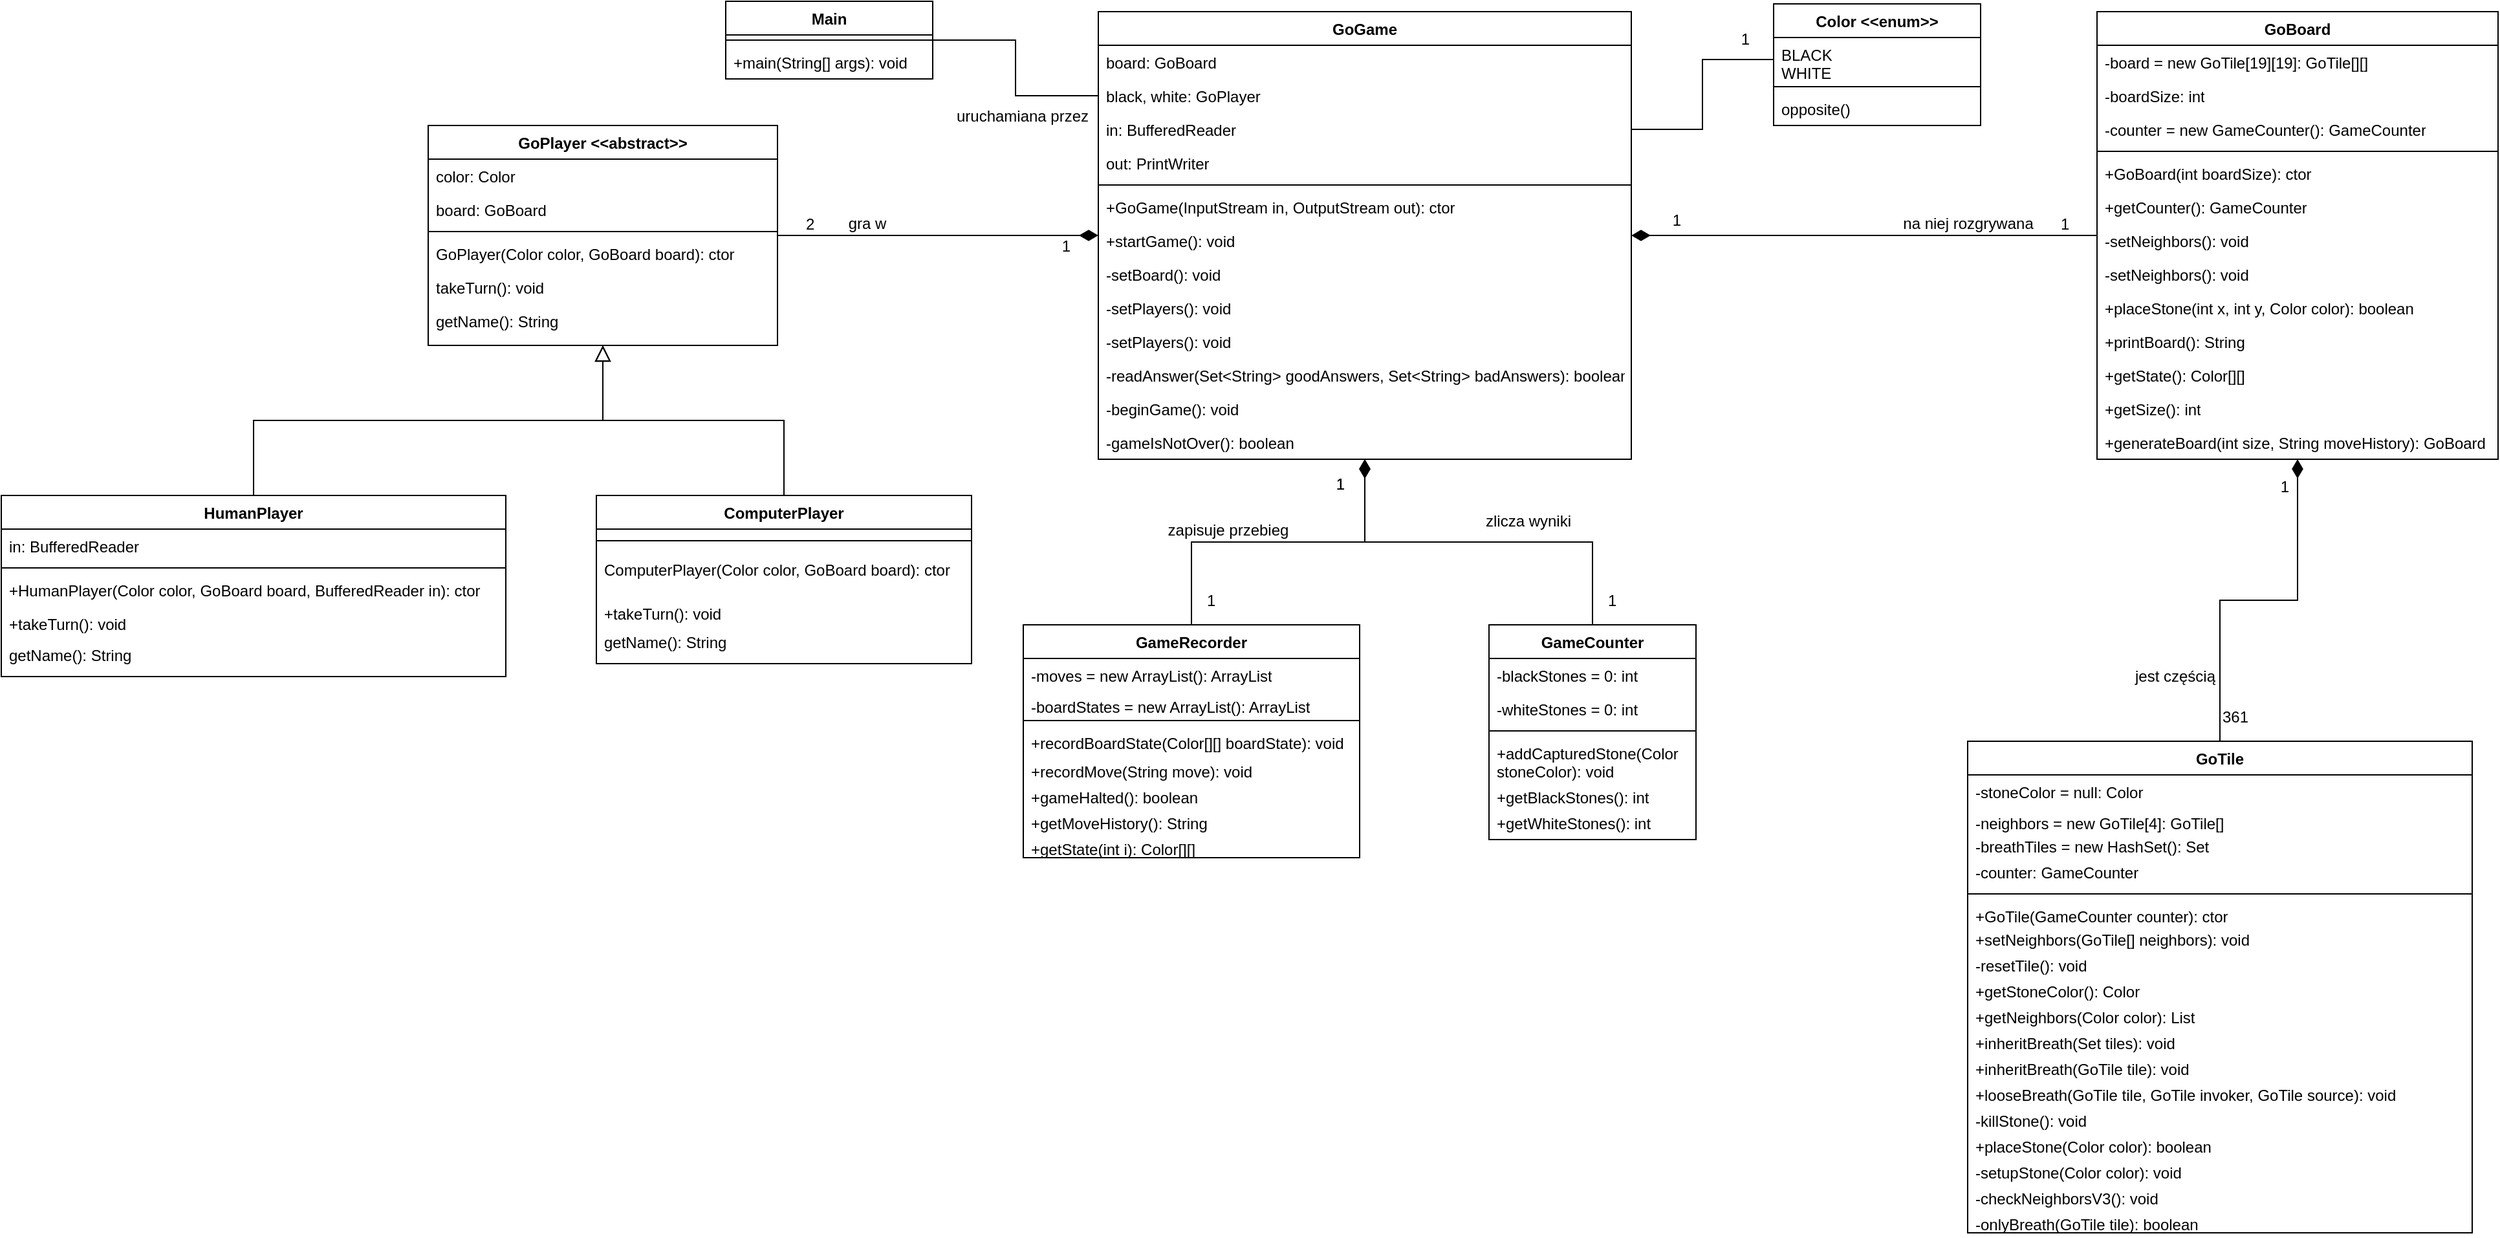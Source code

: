 <mxfile version="22.1.11" type="github">
  <diagram id="C5RBs43oDa-KdzZeNtuy" name="Page-1">
    <mxGraphModel dx="1633" dy="483" grid="1" gridSize="10" guides="1" tooltips="1" connect="1" arrows="1" fold="1" page="1" pageScale="1" pageWidth="827" pageHeight="1169" math="0" shadow="0">
      <root>
        <mxCell id="WIyWlLk6GJQsqaUBKTNV-0" />
        <mxCell id="WIyWlLk6GJQsqaUBKTNV-1" parent="WIyWlLk6GJQsqaUBKTNV-0" />
        <mxCell id="zkfFHV4jXpPFQw0GAbJ--0" value="GoPlayer &lt;&lt;abstract&gt;&gt;" style="swimlane;fontStyle=1;align=center;verticalAlign=top;childLayout=stackLayout;horizontal=1;startSize=26;horizontalStack=0;resizeParent=1;resizeLast=0;collapsible=1;marginBottom=0;rounded=0;shadow=0;strokeWidth=1;" parent="WIyWlLk6GJQsqaUBKTNV-1" vertex="1">
          <mxGeometry x="-450" y="124" width="270" height="170" as="geometry">
            <mxRectangle x="-450" y="50" width="160" height="26" as="alternateBounds" />
          </mxGeometry>
        </mxCell>
        <mxCell id="zkfFHV4jXpPFQw0GAbJ--1" value="color: Color" style="text;align=left;verticalAlign=top;spacingLeft=4;spacingRight=4;overflow=hidden;rotatable=0;points=[[0,0.5],[1,0.5]];portConstraint=eastwest;" parent="zkfFHV4jXpPFQw0GAbJ--0" vertex="1">
          <mxGeometry y="26" width="270" height="26" as="geometry" />
        </mxCell>
        <mxCell id="zkfFHV4jXpPFQw0GAbJ--2" value="board: GoBoard" style="text;align=left;verticalAlign=top;spacingLeft=4;spacingRight=4;overflow=hidden;rotatable=0;points=[[0,0.5],[1,0.5]];portConstraint=eastwest;rounded=0;shadow=0;html=0;" parent="zkfFHV4jXpPFQw0GAbJ--0" vertex="1">
          <mxGeometry y="52" width="270" height="26" as="geometry" />
        </mxCell>
        <mxCell id="zkfFHV4jXpPFQw0GAbJ--4" value="" style="line;html=1;strokeWidth=1;align=left;verticalAlign=middle;spacingTop=-1;spacingLeft=3;spacingRight=3;rotatable=0;labelPosition=right;points=[];portConstraint=eastwest;" parent="zkfFHV4jXpPFQw0GAbJ--0" vertex="1">
          <mxGeometry y="78" width="270" height="8" as="geometry" />
        </mxCell>
        <mxCell id="zkfFHV4jXpPFQw0GAbJ--5" value="GoPlayer(Color color, GoBoard board): ctor" style="text;align=left;verticalAlign=top;spacingLeft=4;spacingRight=4;overflow=hidden;rotatable=0;points=[[0,0.5],[1,0.5]];portConstraint=eastwest;" parent="zkfFHV4jXpPFQw0GAbJ--0" vertex="1">
          <mxGeometry y="86" width="270" height="26" as="geometry" />
        </mxCell>
        <mxCell id="SJmM4HoM-J3jAOJtsaaU-16" value="takeTurn(): void" style="text;align=left;verticalAlign=top;spacingLeft=4;spacingRight=4;overflow=hidden;rotatable=0;points=[[0,0.5],[1,0.5]];portConstraint=eastwest;" parent="zkfFHV4jXpPFQw0GAbJ--0" vertex="1">
          <mxGeometry y="112" width="270" height="26" as="geometry" />
        </mxCell>
        <mxCell id="SJmM4HoM-J3jAOJtsaaU-17" value="getName(): String" style="text;align=left;verticalAlign=top;spacingLeft=4;spacingRight=4;overflow=hidden;rotatable=0;points=[[0,0.5],[1,0.5]];portConstraint=eastwest;" parent="zkfFHV4jXpPFQw0GAbJ--0" vertex="1">
          <mxGeometry y="138" width="270" height="26" as="geometry" />
        </mxCell>
        <mxCell id="zkfFHV4jXpPFQw0GAbJ--6" value="HumanPlayer" style="swimlane;fontStyle=1;align=center;verticalAlign=top;childLayout=stackLayout;horizontal=1;startSize=26;horizontalStack=0;resizeParent=1;resizeLast=0;collapsible=1;marginBottom=0;rounded=0;shadow=0;strokeWidth=1;" parent="WIyWlLk6GJQsqaUBKTNV-1" vertex="1">
          <mxGeometry x="-780" y="410" width="390" height="140" as="geometry">
            <mxRectangle x="-540" y="356" width="160" height="26" as="alternateBounds" />
          </mxGeometry>
        </mxCell>
        <mxCell id="zkfFHV4jXpPFQw0GAbJ--7" value="in: BufferedReader" style="text;align=left;verticalAlign=top;spacingLeft=4;spacingRight=4;overflow=hidden;rotatable=0;points=[[0,0.5],[1,0.5]];portConstraint=eastwest;" parent="zkfFHV4jXpPFQw0GAbJ--6" vertex="1">
          <mxGeometry y="26" width="390" height="26" as="geometry" />
        </mxCell>
        <mxCell id="zkfFHV4jXpPFQw0GAbJ--9" value="" style="line;html=1;strokeWidth=1;align=left;verticalAlign=middle;spacingTop=-1;spacingLeft=3;spacingRight=3;rotatable=0;labelPosition=right;points=[];portConstraint=eastwest;" parent="zkfFHV4jXpPFQw0GAbJ--6" vertex="1">
          <mxGeometry y="52" width="390" height="8" as="geometry" />
        </mxCell>
        <mxCell id="zkfFHV4jXpPFQw0GAbJ--11" value="+HumanPlayer(Color color, GoBoard board, BufferedReader in): ctor" style="text;align=left;verticalAlign=top;spacingLeft=4;spacingRight=4;overflow=hidden;rotatable=0;points=[[0,0.5],[1,0.5]];portConstraint=eastwest;" parent="zkfFHV4jXpPFQw0GAbJ--6" vertex="1">
          <mxGeometry y="60" width="390" height="26" as="geometry" />
        </mxCell>
        <mxCell id="SJmM4HoM-J3jAOJtsaaU-28" value="+takeTurn(): void" style="text;align=left;verticalAlign=top;spacingLeft=4;spacingRight=4;overflow=hidden;rotatable=0;points=[[0,0.5],[1,0.5]];portConstraint=eastwest;" parent="zkfFHV4jXpPFQw0GAbJ--6" vertex="1">
          <mxGeometry y="86" width="390" height="24" as="geometry" />
        </mxCell>
        <mxCell id="SJmM4HoM-J3jAOJtsaaU-29" value="getName(): String" style="text;align=left;verticalAlign=top;spacingLeft=4;spacingRight=4;overflow=hidden;rotatable=0;points=[[0,0.5],[1,0.5]];portConstraint=eastwest;" parent="zkfFHV4jXpPFQw0GAbJ--6" vertex="1">
          <mxGeometry y="110" width="390" height="20" as="geometry" />
        </mxCell>
        <mxCell id="zkfFHV4jXpPFQw0GAbJ--12" value="" style="endArrow=block;endSize=10;endFill=0;shadow=0;strokeWidth=1;rounded=0;edgeStyle=elbowEdgeStyle;elbow=vertical;" parent="WIyWlLk6GJQsqaUBKTNV-1" source="zkfFHV4jXpPFQw0GAbJ--6" target="zkfFHV4jXpPFQw0GAbJ--0" edge="1">
          <mxGeometry width="160" relative="1" as="geometry">
            <mxPoint x="200" y="203" as="sourcePoint" />
            <mxPoint x="200" y="203" as="targetPoint" />
          </mxGeometry>
        </mxCell>
        <mxCell id="zkfFHV4jXpPFQw0GAbJ--13" value="ComputerPlayer" style="swimlane;fontStyle=1;align=center;verticalAlign=top;childLayout=stackLayout;horizontal=1;startSize=26;horizontalStack=0;resizeParent=1;resizeLast=0;collapsible=1;marginBottom=0;rounded=0;shadow=0;strokeWidth=1;" parent="WIyWlLk6GJQsqaUBKTNV-1" vertex="1">
          <mxGeometry x="-320" y="410" width="290" height="130" as="geometry">
            <mxRectangle x="-290" y="410" width="170" height="26" as="alternateBounds" />
          </mxGeometry>
        </mxCell>
        <mxCell id="zkfFHV4jXpPFQw0GAbJ--15" value="" style="line;html=1;strokeWidth=1;align=left;verticalAlign=middle;spacingTop=-1;spacingLeft=3;spacingRight=3;rotatable=0;labelPosition=right;points=[];portConstraint=eastwest;" parent="zkfFHV4jXpPFQw0GAbJ--13" vertex="1">
          <mxGeometry y="26" width="290" height="18" as="geometry" />
        </mxCell>
        <mxCell id="SJmM4HoM-J3jAOJtsaaU-23" value="ComputerPlayer(Color color, GoBoard board): ctor" style="text;align=left;verticalAlign=top;spacingLeft=4;spacingRight=4;overflow=hidden;rotatable=0;points=[[0,0.5],[1,0.5]];portConstraint=eastwest;" parent="zkfFHV4jXpPFQw0GAbJ--13" vertex="1">
          <mxGeometry y="44" width="290" height="34" as="geometry" />
        </mxCell>
        <mxCell id="SJmM4HoM-J3jAOJtsaaU-24" value="+takeTurn(): void" style="text;align=left;verticalAlign=top;spacingLeft=4;spacingRight=4;overflow=hidden;rotatable=0;points=[[0,0.5],[1,0.5]];portConstraint=eastwest;" parent="zkfFHV4jXpPFQw0GAbJ--13" vertex="1">
          <mxGeometry y="78" width="290" height="22" as="geometry" />
        </mxCell>
        <mxCell id="SJmM4HoM-J3jAOJtsaaU-25" value="getName(): String" style="text;align=left;verticalAlign=top;spacingLeft=4;spacingRight=4;overflow=hidden;rotatable=0;points=[[0,0.5],[1,0.5]];portConstraint=eastwest;" parent="zkfFHV4jXpPFQw0GAbJ--13" vertex="1">
          <mxGeometry y="100" width="290" height="20" as="geometry" />
        </mxCell>
        <mxCell id="zkfFHV4jXpPFQw0GAbJ--16" value="" style="endArrow=block;endSize=10;endFill=0;shadow=0;strokeWidth=1;rounded=0;edgeStyle=elbowEdgeStyle;elbow=vertical;" parent="WIyWlLk6GJQsqaUBKTNV-1" source="zkfFHV4jXpPFQw0GAbJ--13" target="zkfFHV4jXpPFQw0GAbJ--0" edge="1">
          <mxGeometry width="160" relative="1" as="geometry">
            <mxPoint x="210" y="373" as="sourcePoint" />
            <mxPoint x="310" y="271" as="targetPoint" />
          </mxGeometry>
        </mxCell>
        <mxCell id="zkfFHV4jXpPFQw0GAbJ--17" value="GoGame" style="swimlane;fontStyle=1;align=center;verticalAlign=top;childLayout=stackLayout;horizontal=1;startSize=26;horizontalStack=0;resizeParent=1;resizeLast=0;collapsible=1;marginBottom=0;rounded=0;shadow=0;strokeWidth=1;" parent="WIyWlLk6GJQsqaUBKTNV-1" vertex="1">
          <mxGeometry x="68" y="36" width="412" height="346" as="geometry">
            <mxRectangle y="50" width="160" height="26" as="alternateBounds" />
          </mxGeometry>
        </mxCell>
        <mxCell id="zkfFHV4jXpPFQw0GAbJ--18" value="board: GoBoard" style="text;align=left;verticalAlign=top;spacingLeft=4;spacingRight=4;overflow=hidden;rotatable=0;points=[[0,0.5],[1,0.5]];portConstraint=eastwest;" parent="zkfFHV4jXpPFQw0GAbJ--17" vertex="1">
          <mxGeometry y="26" width="412" height="26" as="geometry" />
        </mxCell>
        <mxCell id="zkfFHV4jXpPFQw0GAbJ--19" value="black, white: GoPlayer" style="text;align=left;verticalAlign=top;spacingLeft=4;spacingRight=4;overflow=hidden;rotatable=0;points=[[0,0.5],[1,0.5]];portConstraint=eastwest;rounded=0;shadow=0;html=0;" parent="zkfFHV4jXpPFQw0GAbJ--17" vertex="1">
          <mxGeometry y="52" width="412" height="26" as="geometry" />
        </mxCell>
        <mxCell id="zkfFHV4jXpPFQw0GAbJ--20" value="in: BufferedReader" style="text;align=left;verticalAlign=top;spacingLeft=4;spacingRight=4;overflow=hidden;rotatable=0;points=[[0,0.5],[1,0.5]];portConstraint=eastwest;rounded=0;shadow=0;html=0;" parent="zkfFHV4jXpPFQw0GAbJ--17" vertex="1">
          <mxGeometry y="78" width="412" height="26" as="geometry" />
        </mxCell>
        <mxCell id="zkfFHV4jXpPFQw0GAbJ--21" value="out: PrintWriter" style="text;align=left;verticalAlign=top;spacingLeft=4;spacingRight=4;overflow=hidden;rotatable=0;points=[[0,0.5],[1,0.5]];portConstraint=eastwest;rounded=0;shadow=0;html=0;" parent="zkfFHV4jXpPFQw0GAbJ--17" vertex="1">
          <mxGeometry y="104" width="412" height="26" as="geometry" />
        </mxCell>
        <mxCell id="zkfFHV4jXpPFQw0GAbJ--23" value="" style="line;html=1;strokeWidth=1;align=left;verticalAlign=middle;spacingTop=-1;spacingLeft=3;spacingRight=3;rotatable=0;labelPosition=right;points=[];portConstraint=eastwest;" parent="zkfFHV4jXpPFQw0GAbJ--17" vertex="1">
          <mxGeometry y="130" width="412" height="8" as="geometry" />
        </mxCell>
        <mxCell id="zkfFHV4jXpPFQw0GAbJ--24" value="+GoGame(InputStream in, OutputStream out): ctor" style="text;align=left;verticalAlign=top;spacingLeft=4;spacingRight=4;overflow=hidden;rotatable=0;points=[[0,0.5],[1,0.5]];portConstraint=eastwest;" parent="zkfFHV4jXpPFQw0GAbJ--17" vertex="1">
          <mxGeometry y="138" width="412" height="26" as="geometry" />
        </mxCell>
        <mxCell id="zkfFHV4jXpPFQw0GAbJ--25" value="+startGame(): void" style="text;align=left;verticalAlign=top;spacingLeft=4;spacingRight=4;overflow=hidden;rotatable=0;points=[[0,0.5],[1,0.5]];portConstraint=eastwest;" parent="zkfFHV4jXpPFQw0GAbJ--17" vertex="1">
          <mxGeometry y="164" width="412" height="26" as="geometry" />
        </mxCell>
        <mxCell id="SJmM4HoM-J3jAOJtsaaU-10" value="-setBoard(): void" style="text;align=left;verticalAlign=top;spacingLeft=4;spacingRight=4;overflow=hidden;rotatable=0;points=[[0,0.5],[1,0.5]];portConstraint=eastwest;" parent="zkfFHV4jXpPFQw0GAbJ--17" vertex="1">
          <mxGeometry y="190" width="412" height="26" as="geometry" />
        </mxCell>
        <mxCell id="SJmM4HoM-J3jAOJtsaaU-11" value="-setPlayers(): void" style="text;align=left;verticalAlign=top;spacingLeft=4;spacingRight=4;overflow=hidden;rotatable=0;points=[[0,0.5],[1,0.5]];portConstraint=eastwest;" parent="zkfFHV4jXpPFQw0GAbJ--17" vertex="1">
          <mxGeometry y="216" width="412" height="26" as="geometry" />
        </mxCell>
        <mxCell id="SJmM4HoM-J3jAOJtsaaU-12" value="-setPlayers(): void" style="text;align=left;verticalAlign=top;spacingLeft=4;spacingRight=4;overflow=hidden;rotatable=0;points=[[0,0.5],[1,0.5]];portConstraint=eastwest;" parent="zkfFHV4jXpPFQw0GAbJ--17" vertex="1">
          <mxGeometry y="242" width="412" height="26" as="geometry" />
        </mxCell>
        <mxCell id="SJmM4HoM-J3jAOJtsaaU-13" value="-readAnswer(Set&lt;String&gt; goodAnswers, Set&lt;String&gt; badAnswers): boolean" style="text;align=left;verticalAlign=top;spacingLeft=4;spacingRight=4;overflow=hidden;rotatable=0;points=[[0,0.5],[1,0.5]];portConstraint=eastwest;" parent="zkfFHV4jXpPFQw0GAbJ--17" vertex="1">
          <mxGeometry y="268" width="412" height="26" as="geometry" />
        </mxCell>
        <mxCell id="SJmM4HoM-J3jAOJtsaaU-14" value="-beginGame(): void" style="text;align=left;verticalAlign=top;spacingLeft=4;spacingRight=4;overflow=hidden;rotatable=0;points=[[0,0.5],[1,0.5]];portConstraint=eastwest;" parent="zkfFHV4jXpPFQw0GAbJ--17" vertex="1">
          <mxGeometry y="294" width="412" height="26" as="geometry" />
        </mxCell>
        <mxCell id="SJmM4HoM-J3jAOJtsaaU-15" value="-gameIsNotOver(): boolean" style="text;align=left;verticalAlign=top;spacingLeft=4;spacingRight=4;overflow=hidden;rotatable=0;points=[[0,0.5],[1,0.5]];portConstraint=eastwest;" parent="zkfFHV4jXpPFQw0GAbJ--17" vertex="1">
          <mxGeometry y="320" width="412" height="26" as="geometry" />
        </mxCell>
        <mxCell id="zkfFHV4jXpPFQw0GAbJ--26" value="" style="endArrow=diamondThin;html=1;endSize=12;startArrow=none;startSize=14;startFill=0;edgeStyle=orthogonalEdgeStyle;rounded=0;endFill=1;enumerate=0;editable=1;movable=1;resizable=1;rotatable=1;deletable=1;locked=0;connectable=1;" parent="WIyWlLk6GJQsqaUBKTNV-1" source="zkfFHV4jXpPFQw0GAbJ--0" target="zkfFHV4jXpPFQw0GAbJ--17" edge="1">
          <mxGeometry x="0.5" y="41" relative="1" as="geometry">
            <mxPoint x="-270" y="80" as="sourcePoint" />
            <mxPoint x="-20" y="40" as="targetPoint" />
            <mxPoint x="-40" y="32" as="offset" />
          </mxGeometry>
        </mxCell>
        <mxCell id="zkfFHV4jXpPFQw0GAbJ--27" value="2" style="resizable=0;align=left;verticalAlign=bottom;labelBackgroundColor=none;fontSize=12;" parent="zkfFHV4jXpPFQw0GAbJ--26" connectable="0" vertex="1">
          <mxGeometry x="-1" relative="1" as="geometry">
            <mxPoint x="20" as="offset" />
          </mxGeometry>
        </mxCell>
        <mxCell id="zkfFHV4jXpPFQw0GAbJ--28" value="1" style="resizable=0;align=right;verticalAlign=bottom;labelBackgroundColor=none;fontSize=12;" parent="zkfFHV4jXpPFQw0GAbJ--26" connectable="0" vertex="1">
          <mxGeometry x="1" relative="1" as="geometry">
            <mxPoint x="-20" y="17" as="offset" />
          </mxGeometry>
        </mxCell>
        <mxCell id="zkfFHV4jXpPFQw0GAbJ--29" value="gra w" style="text;html=1;resizable=0;points=[];;align=center;verticalAlign=middle;labelBackgroundColor=none;rounded=0;shadow=0;strokeWidth=1;fontSize=12;" parent="zkfFHV4jXpPFQw0GAbJ--26" vertex="1" connectable="0">
          <mxGeometry x="0.5" y="49" relative="1" as="geometry">
            <mxPoint x="-117" y="40" as="offset" />
          </mxGeometry>
        </mxCell>
        <mxCell id="SJmM4HoM-J3jAOJtsaaU-6" value="Main" style="swimlane;fontStyle=1;align=center;verticalAlign=top;childLayout=stackLayout;horizontal=1;startSize=26;horizontalStack=0;resizeParent=1;resizeParentMax=0;resizeLast=0;collapsible=1;marginBottom=0;whiteSpace=wrap;html=1;" parent="WIyWlLk6GJQsqaUBKTNV-1" vertex="1">
          <mxGeometry x="-220" y="28" width="160" height="60" as="geometry">
            <mxRectangle x="430" y="410" width="70" height="30" as="alternateBounds" />
          </mxGeometry>
        </mxCell>
        <mxCell id="SJmM4HoM-J3jAOJtsaaU-8" value="" style="line;strokeWidth=1;fillColor=none;align=left;verticalAlign=middle;spacingTop=-1;spacingLeft=3;spacingRight=3;rotatable=0;labelPosition=right;points=[];portConstraint=eastwest;strokeColor=inherit;" parent="SJmM4HoM-J3jAOJtsaaU-6" vertex="1">
          <mxGeometry y="26" width="160" height="8" as="geometry" />
        </mxCell>
        <mxCell id="SJmM4HoM-J3jAOJtsaaU-9" value="+main(String[] args): void" style="text;strokeColor=none;fillColor=none;align=left;verticalAlign=top;spacingLeft=4;spacingRight=4;overflow=hidden;rotatable=0;points=[[0,0.5],[1,0.5]];portConstraint=eastwest;whiteSpace=wrap;html=1;" parent="SJmM4HoM-J3jAOJtsaaU-6" vertex="1">
          <mxGeometry y="34" width="160" height="26" as="geometry" />
        </mxCell>
        <mxCell id="SJmM4HoM-J3jAOJtsaaU-33" value="GameCounter" style="swimlane;fontStyle=1;align=center;verticalAlign=top;childLayout=stackLayout;horizontal=1;startSize=26;horizontalStack=0;resizeParent=1;resizeParentMax=0;resizeLast=0;collapsible=1;marginBottom=0;whiteSpace=wrap;html=1;" parent="WIyWlLk6GJQsqaUBKTNV-1" vertex="1">
          <mxGeometry x="370" y="510" width="160" height="166" as="geometry">
            <mxRectangle x="130" y="480" width="120" height="30" as="alternateBounds" />
          </mxGeometry>
        </mxCell>
        <mxCell id="SJmM4HoM-J3jAOJtsaaU-34" value="-blackStones = 0: int" style="text;strokeColor=none;fillColor=none;align=left;verticalAlign=top;spacingLeft=4;spacingRight=4;overflow=hidden;rotatable=0;points=[[0,0.5],[1,0.5]];portConstraint=eastwest;whiteSpace=wrap;html=1;" parent="SJmM4HoM-J3jAOJtsaaU-33" vertex="1">
          <mxGeometry y="26" width="160" height="26" as="geometry" />
        </mxCell>
        <mxCell id="SJmM4HoM-J3jAOJtsaaU-38" value="-whiteStones = 0: int" style="text;strokeColor=none;fillColor=none;align=left;verticalAlign=top;spacingLeft=4;spacingRight=4;overflow=hidden;rotatable=0;points=[[0,0.5],[1,0.5]];portConstraint=eastwest;whiteSpace=wrap;html=1;" parent="SJmM4HoM-J3jAOJtsaaU-33" vertex="1">
          <mxGeometry y="52" width="160" height="26" as="geometry" />
        </mxCell>
        <mxCell id="SJmM4HoM-J3jAOJtsaaU-35" value="" style="line;strokeWidth=1;fillColor=none;align=left;verticalAlign=middle;spacingTop=-1;spacingLeft=3;spacingRight=3;rotatable=0;labelPosition=right;points=[];portConstraint=eastwest;strokeColor=inherit;" parent="SJmM4HoM-J3jAOJtsaaU-33" vertex="1">
          <mxGeometry y="78" width="160" height="8" as="geometry" />
        </mxCell>
        <mxCell id="SJmM4HoM-J3jAOJtsaaU-36" value="+addCapturedStone(Color stoneColor): void" style="text;strokeColor=none;fillColor=none;align=left;verticalAlign=top;spacingLeft=4;spacingRight=4;overflow=hidden;rotatable=0;points=[[0,0.5],[1,0.5]];portConstraint=eastwest;whiteSpace=wrap;html=1;" parent="SJmM4HoM-J3jAOJtsaaU-33" vertex="1">
          <mxGeometry y="86" width="160" height="34" as="geometry" />
        </mxCell>
        <mxCell id="SJmM4HoM-J3jAOJtsaaU-41" value="+getBlackStones(): int" style="text;strokeColor=none;fillColor=none;align=left;verticalAlign=top;spacingLeft=4;spacingRight=4;overflow=hidden;rotatable=0;points=[[0,0.5],[1,0.5]];portConstraint=eastwest;whiteSpace=wrap;html=1;" parent="SJmM4HoM-J3jAOJtsaaU-33" vertex="1">
          <mxGeometry y="120" width="160" height="20" as="geometry" />
        </mxCell>
        <mxCell id="SJmM4HoM-J3jAOJtsaaU-42" value="+getWhiteStones(): int" style="text;strokeColor=none;fillColor=none;align=left;verticalAlign=top;spacingLeft=4;spacingRight=4;overflow=hidden;rotatable=0;points=[[0,0.5],[1,0.5]];portConstraint=eastwest;whiteSpace=wrap;html=1;" parent="SJmM4HoM-J3jAOJtsaaU-33" vertex="1">
          <mxGeometry y="140" width="160" height="26" as="geometry" />
        </mxCell>
        <mxCell id="SJmM4HoM-J3jAOJtsaaU-43" value="GoTile" style="swimlane;fontStyle=1;align=center;verticalAlign=top;childLayout=stackLayout;horizontal=1;startSize=26;horizontalStack=0;resizeParent=1;resizeParentMax=0;resizeLast=0;collapsible=1;marginBottom=0;whiteSpace=wrap;html=1;" parent="WIyWlLk6GJQsqaUBKTNV-1" vertex="1">
          <mxGeometry x="740" y="600" width="390" height="380" as="geometry">
            <mxRectangle x="740" y="600" width="80" height="30" as="alternateBounds" />
          </mxGeometry>
        </mxCell>
        <mxCell id="SJmM4HoM-J3jAOJtsaaU-44" value="-stoneColor = null: Color" style="text;strokeColor=none;fillColor=none;align=left;verticalAlign=top;spacingLeft=4;spacingRight=4;overflow=hidden;rotatable=0;points=[[0,0.5],[1,0.5]];portConstraint=eastwest;whiteSpace=wrap;html=1;" parent="SJmM4HoM-J3jAOJtsaaU-43" vertex="1">
          <mxGeometry y="26" width="390" height="24" as="geometry" />
        </mxCell>
        <mxCell id="SJmM4HoM-J3jAOJtsaaU-48" value="-neighbors = new GoTile[4]: GoTile[]" style="text;strokeColor=none;fillColor=none;align=left;verticalAlign=top;spacingLeft=4;spacingRight=4;overflow=hidden;rotatable=0;points=[[0,0.5],[1,0.5]];portConstraint=eastwest;whiteSpace=wrap;html=1;" parent="SJmM4HoM-J3jAOJtsaaU-43" vertex="1">
          <mxGeometry y="50" width="390" height="18" as="geometry" />
        </mxCell>
        <mxCell id="SJmM4HoM-J3jAOJtsaaU-51" value="-breathTiles = new HashSet(): Set&lt;GoTile&gt;" style="text;strokeColor=none;fillColor=none;align=left;verticalAlign=top;spacingLeft=4;spacingRight=4;overflow=hidden;rotatable=0;points=[[0,0.5],[1,0.5]];portConstraint=eastwest;whiteSpace=wrap;html=1;" parent="SJmM4HoM-J3jAOJtsaaU-43" vertex="1">
          <mxGeometry y="68" width="390" height="20" as="geometry" />
        </mxCell>
        <mxCell id="SJmM4HoM-J3jAOJtsaaU-50" value="-counter: GameCounter" style="text;strokeColor=none;fillColor=none;align=left;verticalAlign=top;spacingLeft=4;spacingRight=4;overflow=hidden;rotatable=0;points=[[0,0.5],[1,0.5]];portConstraint=eastwest;whiteSpace=wrap;html=1;" parent="SJmM4HoM-J3jAOJtsaaU-43" vertex="1">
          <mxGeometry y="88" width="390" height="26" as="geometry" />
        </mxCell>
        <mxCell id="SJmM4HoM-J3jAOJtsaaU-45" value="" style="line;strokeWidth=1;fillColor=none;align=left;verticalAlign=middle;spacingTop=-1;spacingLeft=3;spacingRight=3;rotatable=0;labelPosition=right;points=[];portConstraint=eastwest;strokeColor=inherit;" parent="SJmM4HoM-J3jAOJtsaaU-43" vertex="1">
          <mxGeometry y="114" width="390" height="8" as="geometry" />
        </mxCell>
        <mxCell id="SJmM4HoM-J3jAOJtsaaU-46" value="+GoTile(GameCounter counter): ctor" style="text;strokeColor=none;fillColor=none;align=left;verticalAlign=top;spacingLeft=4;spacingRight=4;overflow=hidden;rotatable=0;points=[[0,0.5],[1,0.5]];portConstraint=eastwest;whiteSpace=wrap;html=1;" parent="SJmM4HoM-J3jAOJtsaaU-43" vertex="1">
          <mxGeometry y="122" width="390" height="18" as="geometry" />
        </mxCell>
        <mxCell id="SJmM4HoM-J3jAOJtsaaU-53" value="+setNeighbors(GoTile[] neighbors): void" style="text;strokeColor=none;fillColor=none;align=left;verticalAlign=top;spacingLeft=4;spacingRight=4;overflow=hidden;rotatable=0;points=[[0,0.5],[1,0.5]];portConstraint=eastwest;whiteSpace=wrap;html=1;" parent="SJmM4HoM-J3jAOJtsaaU-43" vertex="1">
          <mxGeometry y="140" width="390" height="20" as="geometry" />
        </mxCell>
        <mxCell id="SJmM4HoM-J3jAOJtsaaU-56" value="-resetTile(): void" style="text;strokeColor=none;fillColor=none;align=left;verticalAlign=top;spacingLeft=4;spacingRight=4;overflow=hidden;rotatable=0;points=[[0,0.5],[1,0.5]];portConstraint=eastwest;whiteSpace=wrap;html=1;" parent="SJmM4HoM-J3jAOJtsaaU-43" vertex="1">
          <mxGeometry y="160" width="390" height="20" as="geometry" />
        </mxCell>
        <mxCell id="SJmM4HoM-J3jAOJtsaaU-57" value="+getStoneColor(): Color" style="text;strokeColor=none;fillColor=none;align=left;verticalAlign=top;spacingLeft=4;spacingRight=4;overflow=hidden;rotatable=0;points=[[0,0.5],[1,0.5]];portConstraint=eastwest;whiteSpace=wrap;html=1;" parent="SJmM4HoM-J3jAOJtsaaU-43" vertex="1">
          <mxGeometry y="180" width="390" height="20" as="geometry" />
        </mxCell>
        <mxCell id="SJmM4HoM-J3jAOJtsaaU-58" value="+getNeighbors(Color color): List&lt;Integer&gt;" style="text;strokeColor=none;fillColor=none;align=left;verticalAlign=top;spacingLeft=4;spacingRight=4;overflow=hidden;rotatable=0;points=[[0,0.5],[1,0.5]];portConstraint=eastwest;whiteSpace=wrap;html=1;" parent="SJmM4HoM-J3jAOJtsaaU-43" vertex="1">
          <mxGeometry y="200" width="390" height="20" as="geometry" />
        </mxCell>
        <mxCell id="SJmM4HoM-J3jAOJtsaaU-59" value="+inheritBreath(Set&lt;GoTile&gt; tiles): void" style="text;strokeColor=none;fillColor=none;align=left;verticalAlign=top;spacingLeft=4;spacingRight=4;overflow=hidden;rotatable=0;points=[[0,0.5],[1,0.5]];portConstraint=eastwest;whiteSpace=wrap;html=1;" parent="SJmM4HoM-J3jAOJtsaaU-43" vertex="1">
          <mxGeometry y="220" width="390" height="20" as="geometry" />
        </mxCell>
        <mxCell id="SJmM4HoM-J3jAOJtsaaU-60" value="+inheritBreath(GoTile tile): void" style="text;strokeColor=none;fillColor=none;align=left;verticalAlign=top;spacingLeft=4;spacingRight=4;overflow=hidden;rotatable=0;points=[[0,0.5],[1,0.5]];portConstraint=eastwest;whiteSpace=wrap;html=1;" parent="SJmM4HoM-J3jAOJtsaaU-43" vertex="1">
          <mxGeometry y="240" width="390" height="20" as="geometry" />
        </mxCell>
        <mxCell id="SJmM4HoM-J3jAOJtsaaU-61" value="+looseBreath(GoTile tile, GoTile invoker, GoTile source): void" style="text;strokeColor=none;fillColor=none;align=left;verticalAlign=top;spacingLeft=4;spacingRight=4;overflow=hidden;rotatable=0;points=[[0,0.5],[1,0.5]];portConstraint=eastwest;whiteSpace=wrap;html=1;" parent="SJmM4HoM-J3jAOJtsaaU-43" vertex="1">
          <mxGeometry y="260" width="390" height="20" as="geometry" />
        </mxCell>
        <mxCell id="SJmM4HoM-J3jAOJtsaaU-62" value="-killStone(): void" style="text;strokeColor=none;fillColor=none;align=left;verticalAlign=top;spacingLeft=4;spacingRight=4;overflow=hidden;rotatable=0;points=[[0,0.5],[1,0.5]];portConstraint=eastwest;whiteSpace=wrap;html=1;" parent="SJmM4HoM-J3jAOJtsaaU-43" vertex="1">
          <mxGeometry y="280" width="390" height="20" as="geometry" />
        </mxCell>
        <mxCell id="SJmM4HoM-J3jAOJtsaaU-63" value="+placeStone(Color color): boolean" style="text;strokeColor=none;fillColor=none;align=left;verticalAlign=top;spacingLeft=4;spacingRight=4;overflow=hidden;rotatable=0;points=[[0,0.5],[1,0.5]];portConstraint=eastwest;whiteSpace=wrap;html=1;" parent="SJmM4HoM-J3jAOJtsaaU-43" vertex="1">
          <mxGeometry y="300" width="390" height="20" as="geometry" />
        </mxCell>
        <mxCell id="SJmM4HoM-J3jAOJtsaaU-64" value="-setupStone(Color color): void" style="text;strokeColor=none;fillColor=none;align=left;verticalAlign=top;spacingLeft=4;spacingRight=4;overflow=hidden;rotatable=0;points=[[0,0.5],[1,0.5]];portConstraint=eastwest;whiteSpace=wrap;html=1;" parent="SJmM4HoM-J3jAOJtsaaU-43" vertex="1">
          <mxGeometry y="320" width="390" height="20" as="geometry" />
        </mxCell>
        <mxCell id="SJmM4HoM-J3jAOJtsaaU-67" value="-checkNeighborsV3(): void" style="text;strokeColor=none;fillColor=none;align=left;verticalAlign=top;spacingLeft=4;spacingRight=4;overflow=hidden;rotatable=0;points=[[0,0.5],[1,0.5]];portConstraint=eastwest;whiteSpace=wrap;html=1;" parent="SJmM4HoM-J3jAOJtsaaU-43" vertex="1">
          <mxGeometry y="340" width="390" height="20" as="geometry" />
        </mxCell>
        <mxCell id="SJmM4HoM-J3jAOJtsaaU-68" value="-onlyBreath(GoTile tile): boolean" style="text;strokeColor=none;fillColor=none;align=left;verticalAlign=top;spacingLeft=4;spacingRight=4;overflow=hidden;rotatable=0;points=[[0,0.5],[1,0.5]];portConstraint=eastwest;whiteSpace=wrap;html=1;" parent="SJmM4HoM-J3jAOJtsaaU-43" vertex="1">
          <mxGeometry y="360" width="390" height="20" as="geometry" />
        </mxCell>
        <mxCell id="pAhVb8NX6JN8boydz0lk-0" value="Color &amp;lt;&amp;lt;enum&amp;gt;&amp;gt;" style="swimlane;fontStyle=1;align=center;verticalAlign=top;childLayout=stackLayout;horizontal=1;startSize=26;horizontalStack=0;resizeParent=1;resizeParentMax=0;resizeLast=0;collapsible=1;marginBottom=0;whiteSpace=wrap;html=1;" parent="WIyWlLk6GJQsqaUBKTNV-1" vertex="1">
          <mxGeometry x="590" y="30" width="160" height="94" as="geometry">
            <mxRectangle x="50" y="770" width="140" height="30" as="alternateBounds" />
          </mxGeometry>
        </mxCell>
        <mxCell id="pAhVb8NX6JN8boydz0lk-1" value="&lt;div&gt;BLACK&lt;/div&gt;&lt;div&gt;WHITE&lt;br&gt;&lt;/div&gt;" style="text;strokeColor=none;fillColor=none;align=left;verticalAlign=top;spacingLeft=4;spacingRight=4;overflow=hidden;rotatable=0;points=[[0,0.5],[1,0.5]];portConstraint=eastwest;whiteSpace=wrap;html=1;" parent="pAhVb8NX6JN8boydz0lk-0" vertex="1">
          <mxGeometry y="26" width="160" height="34" as="geometry" />
        </mxCell>
        <mxCell id="pAhVb8NX6JN8boydz0lk-2" value="" style="line;strokeWidth=1;fillColor=none;align=left;verticalAlign=middle;spacingTop=-1;spacingLeft=3;spacingRight=3;rotatable=0;labelPosition=right;points=[];portConstraint=eastwest;strokeColor=inherit;" parent="pAhVb8NX6JN8boydz0lk-0" vertex="1">
          <mxGeometry y="60" width="160" height="8" as="geometry" />
        </mxCell>
        <mxCell id="pAhVb8NX6JN8boydz0lk-3" value="opposite()" style="text;strokeColor=none;fillColor=none;align=left;verticalAlign=top;spacingLeft=4;spacingRight=4;overflow=hidden;rotatable=0;points=[[0,0.5],[1,0.5]];portConstraint=eastwest;whiteSpace=wrap;html=1;" parent="pAhVb8NX6JN8boydz0lk-0" vertex="1">
          <mxGeometry y="68" width="160" height="26" as="geometry" />
        </mxCell>
        <mxCell id="pAhVb8NX6JN8boydz0lk-4" value="GameRecorder" style="swimlane;fontStyle=1;align=center;verticalAlign=top;childLayout=stackLayout;horizontal=1;startSize=26;horizontalStack=0;resizeParent=1;resizeParentMax=0;resizeLast=0;collapsible=1;marginBottom=0;whiteSpace=wrap;html=1;" parent="WIyWlLk6GJQsqaUBKTNV-1" vertex="1">
          <mxGeometry x="10" y="510" width="260" height="180" as="geometry">
            <mxRectangle x="380" y="340" width="130" height="30" as="alternateBounds" />
          </mxGeometry>
        </mxCell>
        <mxCell id="pAhVb8NX6JN8boydz0lk-5" value="-moves = new ArrayList(): ArrayList&lt;String&gt;" style="text;strokeColor=none;fillColor=none;align=left;verticalAlign=top;spacingLeft=4;spacingRight=4;overflow=hidden;rotatable=0;points=[[0,0.5],[1,0.5]];portConstraint=eastwest;whiteSpace=wrap;html=1;" parent="pAhVb8NX6JN8boydz0lk-4" vertex="1">
          <mxGeometry y="26" width="260" height="24" as="geometry" />
        </mxCell>
        <mxCell id="pAhVb8NX6JN8boydz0lk-9" value="-boardStates = new ArrayList(): ArrayList&lt;Color[][]&gt;" style="text;strokeColor=none;fillColor=none;align=left;verticalAlign=top;spacingLeft=4;spacingRight=4;overflow=hidden;rotatable=0;points=[[0,0.5],[1,0.5]];portConstraint=eastwest;whiteSpace=wrap;html=1;" parent="pAhVb8NX6JN8boydz0lk-4" vertex="1">
          <mxGeometry y="50" width="260" height="20" as="geometry" />
        </mxCell>
        <mxCell id="pAhVb8NX6JN8boydz0lk-6" value="" style="line;strokeWidth=1;fillColor=none;align=left;verticalAlign=middle;spacingTop=-1;spacingLeft=3;spacingRight=3;rotatable=0;labelPosition=right;points=[];portConstraint=eastwest;strokeColor=inherit;" parent="pAhVb8NX6JN8boydz0lk-4" vertex="1">
          <mxGeometry y="70" width="260" height="8" as="geometry" />
        </mxCell>
        <mxCell id="pAhVb8NX6JN8boydz0lk-7" value="+recordBoardState(Color[][] boardState): void" style="text;strokeColor=none;fillColor=none;align=left;verticalAlign=top;spacingLeft=4;spacingRight=4;overflow=hidden;rotatable=0;points=[[0,0.5],[1,0.5]];portConstraint=eastwest;whiteSpace=wrap;html=1;" parent="pAhVb8NX6JN8boydz0lk-4" vertex="1">
          <mxGeometry y="78" width="260" height="22" as="geometry" />
        </mxCell>
        <mxCell id="pAhVb8NX6JN8boydz0lk-10" value="+recordMove(String move): void" style="text;strokeColor=none;fillColor=none;align=left;verticalAlign=top;spacingLeft=4;spacingRight=4;overflow=hidden;rotatable=0;points=[[0,0.5],[1,0.5]];portConstraint=eastwest;whiteSpace=wrap;html=1;" parent="pAhVb8NX6JN8boydz0lk-4" vertex="1">
          <mxGeometry y="100" width="260" height="20" as="geometry" />
        </mxCell>
        <mxCell id="pAhVb8NX6JN8boydz0lk-11" value="+gameHalted(): boolean" style="text;strokeColor=none;fillColor=none;align=left;verticalAlign=top;spacingLeft=4;spacingRight=4;overflow=hidden;rotatable=0;points=[[0,0.5],[1,0.5]];portConstraint=eastwest;whiteSpace=wrap;html=1;" parent="pAhVb8NX6JN8boydz0lk-4" vertex="1">
          <mxGeometry y="120" width="260" height="20" as="geometry" />
        </mxCell>
        <mxCell id="pAhVb8NX6JN8boydz0lk-12" value="+getMoveHistory(): String" style="text;strokeColor=none;fillColor=none;align=left;verticalAlign=top;spacingLeft=4;spacingRight=4;overflow=hidden;rotatable=0;points=[[0,0.5],[1,0.5]];portConstraint=eastwest;whiteSpace=wrap;html=1;" parent="pAhVb8NX6JN8boydz0lk-4" vertex="1">
          <mxGeometry y="140" width="260" height="20" as="geometry" />
        </mxCell>
        <mxCell id="pAhVb8NX6JN8boydz0lk-13" value="+getState(int i): Color[][]" style="text;strokeColor=none;fillColor=none;align=left;verticalAlign=top;spacingLeft=4;spacingRight=4;overflow=hidden;rotatable=0;points=[[0,0.5],[1,0.5]];portConstraint=eastwest;whiteSpace=wrap;html=1;" parent="pAhVb8NX6JN8boydz0lk-4" vertex="1">
          <mxGeometry y="160" width="260" height="20" as="geometry" />
        </mxCell>
        <mxCell id="pAhVb8NX6JN8boydz0lk-14" value="GoBoard" style="swimlane;fontStyle=1;align=center;verticalAlign=top;childLayout=stackLayout;horizontal=1;startSize=26;horizontalStack=0;resizeParent=1;resizeParentMax=0;resizeLast=0;collapsible=1;marginBottom=0;whiteSpace=wrap;html=1;" parent="WIyWlLk6GJQsqaUBKTNV-1" vertex="1">
          <mxGeometry x="840" y="36" width="310" height="346" as="geometry">
            <mxRectangle x="470" y="70" width="90" height="30" as="alternateBounds" />
          </mxGeometry>
        </mxCell>
        <mxCell id="pAhVb8NX6JN8boydz0lk-15" value="-board = new GoTile[19][19]: GoTile[][]" style="text;strokeColor=none;fillColor=none;align=left;verticalAlign=top;spacingLeft=4;spacingRight=4;overflow=hidden;rotatable=0;points=[[0,0.5],[1,0.5]];portConstraint=eastwest;whiteSpace=wrap;html=1;" parent="pAhVb8NX6JN8boydz0lk-14" vertex="1">
          <mxGeometry y="26" width="310" height="26" as="geometry" />
        </mxCell>
        <mxCell id="pAhVb8NX6JN8boydz0lk-20" value="-boardSize: int" style="text;strokeColor=none;fillColor=none;align=left;verticalAlign=top;spacingLeft=4;spacingRight=4;overflow=hidden;rotatable=0;points=[[0,0.5],[1,0.5]];portConstraint=eastwest;whiteSpace=wrap;html=1;" parent="pAhVb8NX6JN8boydz0lk-14" vertex="1">
          <mxGeometry y="52" width="310" height="26" as="geometry" />
        </mxCell>
        <mxCell id="pAhVb8NX6JN8boydz0lk-21" value="-counter = new GameCounter(): GameCounter" style="text;strokeColor=none;fillColor=none;align=left;verticalAlign=top;spacingLeft=4;spacingRight=4;overflow=hidden;rotatable=0;points=[[0,0.5],[1,0.5]];portConstraint=eastwest;whiteSpace=wrap;html=1;" parent="pAhVb8NX6JN8boydz0lk-14" vertex="1">
          <mxGeometry y="78" width="310" height="26" as="geometry" />
        </mxCell>
        <mxCell id="pAhVb8NX6JN8boydz0lk-16" value="" style="line;strokeWidth=1;fillColor=none;align=left;verticalAlign=middle;spacingTop=-1;spacingLeft=3;spacingRight=3;rotatable=0;labelPosition=right;points=[];portConstraint=eastwest;strokeColor=inherit;" parent="pAhVb8NX6JN8boydz0lk-14" vertex="1">
          <mxGeometry y="104" width="310" height="8" as="geometry" />
        </mxCell>
        <mxCell id="pAhVb8NX6JN8boydz0lk-17" value="+GoBoard(int boardSize): ctor" style="text;strokeColor=none;fillColor=none;align=left;verticalAlign=top;spacingLeft=4;spacingRight=4;overflow=hidden;rotatable=0;points=[[0,0.5],[1,0.5]];portConstraint=eastwest;whiteSpace=wrap;html=1;" parent="pAhVb8NX6JN8boydz0lk-14" vertex="1">
          <mxGeometry y="112" width="310" height="26" as="geometry" />
        </mxCell>
        <mxCell id="pAhVb8NX6JN8boydz0lk-23" value="+getCounter(): GameCounter" style="text;strokeColor=none;fillColor=none;align=left;verticalAlign=top;spacingLeft=4;spacingRight=4;overflow=hidden;rotatable=0;points=[[0,0.5],[1,0.5]];portConstraint=eastwest;whiteSpace=wrap;html=1;" parent="pAhVb8NX6JN8boydz0lk-14" vertex="1">
          <mxGeometry y="138" width="310" height="26" as="geometry" />
        </mxCell>
        <mxCell id="pAhVb8NX6JN8boydz0lk-24" value="-setNeighbors(): void" style="text;strokeColor=none;fillColor=none;align=left;verticalAlign=top;spacingLeft=4;spacingRight=4;overflow=hidden;rotatable=0;points=[[0,0.5],[1,0.5]];portConstraint=eastwest;whiteSpace=wrap;html=1;" parent="pAhVb8NX6JN8boydz0lk-14" vertex="1">
          <mxGeometry y="164" width="310" height="26" as="geometry" />
        </mxCell>
        <mxCell id="pAhVb8NX6JN8boydz0lk-25" value="-setNeighbors(): void" style="text;strokeColor=none;fillColor=none;align=left;verticalAlign=top;spacingLeft=4;spacingRight=4;overflow=hidden;rotatable=0;points=[[0,0.5],[1,0.5]];portConstraint=eastwest;whiteSpace=wrap;html=1;" parent="pAhVb8NX6JN8boydz0lk-14" vertex="1">
          <mxGeometry y="190" width="310" height="26" as="geometry" />
        </mxCell>
        <mxCell id="pAhVb8NX6JN8boydz0lk-26" value="+placeStone(int x, int y, Color color): boolean" style="text;strokeColor=none;fillColor=none;align=left;verticalAlign=top;spacingLeft=4;spacingRight=4;overflow=hidden;rotatable=0;points=[[0,0.5],[1,0.5]];portConstraint=eastwest;whiteSpace=wrap;html=1;" parent="pAhVb8NX6JN8boydz0lk-14" vertex="1">
          <mxGeometry y="216" width="310" height="26" as="geometry" />
        </mxCell>
        <mxCell id="pAhVb8NX6JN8boydz0lk-27" value="+printBoard(): String" style="text;strokeColor=none;fillColor=none;align=left;verticalAlign=top;spacingLeft=4;spacingRight=4;overflow=hidden;rotatable=0;points=[[0,0.5],[1,0.5]];portConstraint=eastwest;whiteSpace=wrap;html=1;" parent="pAhVb8NX6JN8boydz0lk-14" vertex="1">
          <mxGeometry y="242" width="310" height="26" as="geometry" />
        </mxCell>
        <mxCell id="pAhVb8NX6JN8boydz0lk-28" value="+getState(): Color[][]" style="text;strokeColor=none;fillColor=none;align=left;verticalAlign=top;spacingLeft=4;spacingRight=4;overflow=hidden;rotatable=0;points=[[0,0.5],[1,0.5]];portConstraint=eastwest;whiteSpace=wrap;html=1;" parent="pAhVb8NX6JN8boydz0lk-14" vertex="1">
          <mxGeometry y="268" width="310" height="26" as="geometry" />
        </mxCell>
        <mxCell id="pAhVb8NX6JN8boydz0lk-29" value="+getSize(): int" style="text;strokeColor=none;fillColor=none;align=left;verticalAlign=top;spacingLeft=4;spacingRight=4;overflow=hidden;rotatable=0;points=[[0,0.5],[1,0.5]];portConstraint=eastwest;whiteSpace=wrap;html=1;" parent="pAhVb8NX6JN8boydz0lk-14" vertex="1">
          <mxGeometry y="294" width="310" height="26" as="geometry" />
        </mxCell>
        <mxCell id="pAhVb8NX6JN8boydz0lk-30" value="+generateBoard(int size, String moveHistory): GoBoard" style="text;strokeColor=none;fillColor=none;align=left;verticalAlign=top;spacingLeft=4;spacingRight=4;overflow=hidden;rotatable=0;points=[[0,0.5],[1,0.5]];portConstraint=eastwest;whiteSpace=wrap;html=1;" parent="pAhVb8NX6JN8boydz0lk-14" vertex="1">
          <mxGeometry y="320" width="310" height="26" as="geometry" />
        </mxCell>
        <mxCell id="pAhVb8NX6JN8boydz0lk-53" value="" style="endArrow=diamondThin;html=1;endSize=12;startArrow=none;startSize=14;startFill=0;edgeStyle=orthogonalEdgeStyle;rounded=0;endFill=1;enumerate=0;editable=1;movable=1;resizable=1;rotatable=1;deletable=1;locked=0;connectable=1;" parent="WIyWlLk6GJQsqaUBKTNV-1" source="pAhVb8NX6JN8boydz0lk-14" target="zkfFHV4jXpPFQw0GAbJ--17" edge="1">
          <mxGeometry x="0.5" y="41" relative="1" as="geometry">
            <mxPoint x="30" y="160" as="sourcePoint" />
            <mxPoint x="320" y="160" as="targetPoint" />
            <mxPoint x="-40" y="32" as="offset" />
          </mxGeometry>
        </mxCell>
        <mxCell id="pAhVb8NX6JN8boydz0lk-54" value="1" style="resizable=0;align=left;verticalAlign=bottom;labelBackgroundColor=none;fontSize=12;" parent="pAhVb8NX6JN8boydz0lk-53" connectable="0" vertex="1">
          <mxGeometry x="-1" relative="1" as="geometry">
            <mxPoint x="-30" as="offset" />
          </mxGeometry>
        </mxCell>
        <mxCell id="pAhVb8NX6JN8boydz0lk-55" value="1" style="resizable=0;align=right;verticalAlign=bottom;labelBackgroundColor=none;fontSize=12;" parent="pAhVb8NX6JN8boydz0lk-53" connectable="0" vertex="1">
          <mxGeometry x="1" relative="1" as="geometry">
            <mxPoint x="40" y="-3" as="offset" />
          </mxGeometry>
        </mxCell>
        <mxCell id="pAhVb8NX6JN8boydz0lk-56" value="na niej rozgrywana" style="text;html=1;resizable=0;points=[];;align=center;verticalAlign=middle;labelBackgroundColor=none;rounded=0;shadow=0;strokeWidth=1;fontSize=12;" parent="pAhVb8NX6JN8boydz0lk-53" vertex="1" connectable="0">
          <mxGeometry x="0.5" y="49" relative="1" as="geometry">
            <mxPoint x="170" y="-58" as="offset" />
          </mxGeometry>
        </mxCell>
        <mxCell id="pAhVb8NX6JN8boydz0lk-57" value="" style="endArrow=diamondThin;html=1;endSize=12;startArrow=none;startSize=14;startFill=0;edgeStyle=orthogonalEdgeStyle;rounded=0;endFill=1;enumerate=0;editable=1;movable=1;resizable=1;rotatable=1;deletable=1;locked=0;connectable=1;" parent="WIyWlLk6GJQsqaUBKTNV-1" source="SJmM4HoM-J3jAOJtsaaU-43" target="pAhVb8NX6JN8boydz0lk-14" edge="1">
          <mxGeometry x="0.5" y="41" relative="1" as="geometry">
            <mxPoint x="150" y="190" as="sourcePoint" />
            <mxPoint x="440" y="190" as="targetPoint" />
            <mxPoint x="-40" y="32" as="offset" />
          </mxGeometry>
        </mxCell>
        <mxCell id="pAhVb8NX6JN8boydz0lk-58" value="361" style="resizable=0;align=left;verticalAlign=bottom;labelBackgroundColor=none;fontSize=12;" parent="pAhVb8NX6JN8boydz0lk-57" connectable="0" vertex="1">
          <mxGeometry x="-1" relative="1" as="geometry">
            <mxPoint y="-10" as="offset" />
          </mxGeometry>
        </mxCell>
        <mxCell id="pAhVb8NX6JN8boydz0lk-59" value="1" style="resizable=0;align=right;verticalAlign=bottom;labelBackgroundColor=none;fontSize=12;" parent="pAhVb8NX6JN8boydz0lk-57" connectable="0" vertex="1">
          <mxGeometry x="1" relative="1" as="geometry">
            <mxPoint x="-5" y="30" as="offset" />
          </mxGeometry>
        </mxCell>
        <mxCell id="pAhVb8NX6JN8boydz0lk-60" value="jest częścią" style="text;html=1;resizable=0;points=[];;align=center;verticalAlign=middle;labelBackgroundColor=none;rounded=0;shadow=0;strokeWidth=1;fontSize=12;" parent="pAhVb8NX6JN8boydz0lk-57" vertex="1" connectable="0">
          <mxGeometry x="0.5" y="49" relative="1" as="geometry">
            <mxPoint x="-46" y="98" as="offset" />
          </mxGeometry>
        </mxCell>
        <mxCell id="pAhVb8NX6JN8boydz0lk-63" value="" style="endArrow=diamondThin;html=1;endSize=12;startArrow=none;startSize=14;startFill=0;edgeStyle=orthogonalEdgeStyle;rounded=0;endFill=1;enumerate=0;editable=1;movable=1;resizable=1;rotatable=1;deletable=1;locked=0;connectable=1;" parent="WIyWlLk6GJQsqaUBKTNV-1" source="pAhVb8NX6JN8boydz0lk-4" target="zkfFHV4jXpPFQw0GAbJ--17" edge="1">
          <mxGeometry x="0.5" y="41" relative="1" as="geometry">
            <mxPoint x="80" y="500" as="sourcePoint" />
            <mxPoint x="328" y="500" as="targetPoint" />
            <mxPoint x="-40" y="32" as="offset" />
          </mxGeometry>
        </mxCell>
        <mxCell id="pAhVb8NX6JN8boydz0lk-64" value="1" style="resizable=0;align=left;verticalAlign=bottom;labelBackgroundColor=none;fontSize=12;" parent="pAhVb8NX6JN8boydz0lk-63" connectable="0" vertex="1">
          <mxGeometry x="-1" relative="1" as="geometry">
            <mxPoint x="10" y="-10" as="offset" />
          </mxGeometry>
        </mxCell>
        <mxCell id="pAhVb8NX6JN8boydz0lk-65" value="1" style="resizable=0;align=right;verticalAlign=bottom;labelBackgroundColor=none;fontSize=12;" parent="pAhVb8NX6JN8boydz0lk-63" connectable="0" vertex="1">
          <mxGeometry x="1" relative="1" as="geometry">
            <mxPoint x="-14" y="28" as="offset" />
          </mxGeometry>
        </mxCell>
        <mxCell id="pAhVb8NX6JN8boydz0lk-66" value="zapisuje przebieg" style="text;html=1;resizable=0;points=[];;align=center;verticalAlign=middle;labelBackgroundColor=none;rounded=0;shadow=0;strokeWidth=1;fontSize=12;" parent="pAhVb8NX6JN8boydz0lk-63" vertex="1" connectable="0">
          <mxGeometry x="0.5" y="49" relative="1" as="geometry">
            <mxPoint x="-105" y="40" as="offset" />
          </mxGeometry>
        </mxCell>
        <mxCell id="pAhVb8NX6JN8boydz0lk-67" value="" style="endArrow=diamondThin;html=1;endSize=12;startArrow=none;startSize=14;startFill=0;edgeStyle=orthogonalEdgeStyle;rounded=0;endFill=1;enumerate=0;editable=1;movable=1;resizable=1;rotatable=1;deletable=1;locked=0;connectable=1;" parent="WIyWlLk6GJQsqaUBKTNV-1" source="SJmM4HoM-J3jAOJtsaaU-33" target="zkfFHV4jXpPFQw0GAbJ--17" edge="1">
          <mxGeometry x="0.5" y="41" relative="1" as="geometry">
            <mxPoint x="280" y="510" as="sourcePoint" />
            <mxPoint x="400" y="420" as="targetPoint" />
            <mxPoint x="-40" y="32" as="offset" />
          </mxGeometry>
        </mxCell>
        <mxCell id="pAhVb8NX6JN8boydz0lk-68" value="1" style="resizable=0;align=left;verticalAlign=bottom;labelBackgroundColor=none;fontSize=12;" parent="pAhVb8NX6JN8boydz0lk-67" connectable="0" vertex="1">
          <mxGeometry x="-1" relative="1" as="geometry">
            <mxPoint x="10" y="-10" as="offset" />
          </mxGeometry>
        </mxCell>
        <mxCell id="pAhVb8NX6JN8boydz0lk-69" value="1" style="resizable=0;align=right;verticalAlign=bottom;labelBackgroundColor=none;fontSize=12;" parent="pAhVb8NX6JN8boydz0lk-67" connectable="0" vertex="1">
          <mxGeometry x="1" relative="1" as="geometry">
            <mxPoint x="-14" y="28" as="offset" />
          </mxGeometry>
        </mxCell>
        <mxCell id="pAhVb8NX6JN8boydz0lk-70" value="zlicza wyniki" style="text;html=1;resizable=0;points=[];;align=center;verticalAlign=middle;labelBackgroundColor=none;rounded=0;shadow=0;strokeWidth=1;fontSize=12;" parent="pAhVb8NX6JN8boydz0lk-67" vertex="1" connectable="0">
          <mxGeometry x="0.5" y="49" relative="1" as="geometry">
            <mxPoint x="114" y="-65" as="offset" />
          </mxGeometry>
        </mxCell>
        <mxCell id="pAhVb8NX6JN8boydz0lk-72" style="edgeStyle=orthogonalEdgeStyle;rounded=0;orthogonalLoop=1;jettySize=auto;html=1;entryX=1;entryY=0.5;entryDx=0;entryDy=0;endArrow=none;endFill=0;" parent="WIyWlLk6GJQsqaUBKTNV-1" source="pAhVb8NX6JN8boydz0lk-1" target="zkfFHV4jXpPFQw0GAbJ--20" edge="1">
          <mxGeometry relative="1" as="geometry" />
        </mxCell>
        <mxCell id="pAhVb8NX6JN8boydz0lk-73" value="1" style="resizable=0;align=right;verticalAlign=bottom;labelBackgroundColor=none;fontSize=12;" parent="WIyWlLk6GJQsqaUBKTNV-1" connectable="0" vertex="1">
          <mxGeometry x="510" y="110" as="geometry">
            <mxPoint x="63" y="-44" as="offset" />
          </mxGeometry>
        </mxCell>
        <mxCell id="pAhVb8NX6JN8boydz0lk-74" style="edgeStyle=orthogonalEdgeStyle;rounded=0;orthogonalLoop=1;jettySize=auto;html=1;exitX=0;exitY=0.5;exitDx=0;exitDy=0;entryX=1;entryY=0.5;entryDx=0;entryDy=0;endArrow=none;endFill=0;" parent="WIyWlLk6GJQsqaUBKTNV-1" source="zkfFHV4jXpPFQw0GAbJ--19" target="SJmM4HoM-J3jAOJtsaaU-6" edge="1">
          <mxGeometry relative="1" as="geometry" />
        </mxCell>
        <mxCell id="pAhVb8NX6JN8boydz0lk-75" value="uruchamiana przez" style="text;html=1;resizable=0;points=[];;align=center;verticalAlign=middle;labelBackgroundColor=none;rounded=0;shadow=0;strokeWidth=1;fontSize=12;" parent="WIyWlLk6GJQsqaUBKTNV-1" vertex="1" connectable="0">
          <mxGeometry x="19.997" y="124" as="geometry">
            <mxPoint x="-11" y="-7" as="offset" />
          </mxGeometry>
        </mxCell>
      </root>
    </mxGraphModel>
  </diagram>
</mxfile>

